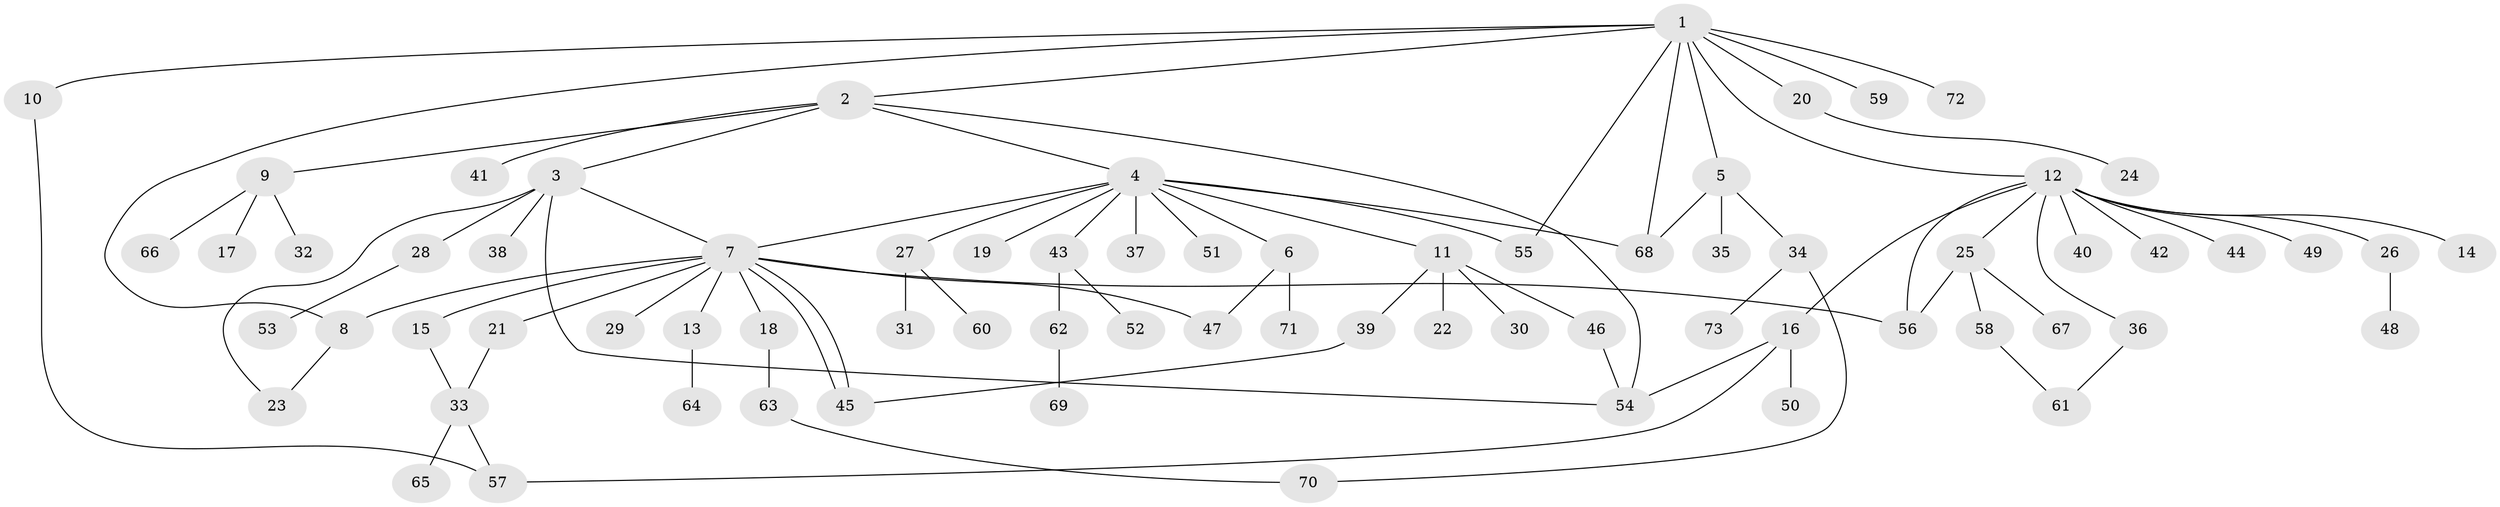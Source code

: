 // Generated by graph-tools (version 1.1) at 2025/49/03/09/25 03:49:54]
// undirected, 73 vertices, 91 edges
graph export_dot {
graph [start="1"]
  node [color=gray90,style=filled];
  1;
  2;
  3;
  4;
  5;
  6;
  7;
  8;
  9;
  10;
  11;
  12;
  13;
  14;
  15;
  16;
  17;
  18;
  19;
  20;
  21;
  22;
  23;
  24;
  25;
  26;
  27;
  28;
  29;
  30;
  31;
  32;
  33;
  34;
  35;
  36;
  37;
  38;
  39;
  40;
  41;
  42;
  43;
  44;
  45;
  46;
  47;
  48;
  49;
  50;
  51;
  52;
  53;
  54;
  55;
  56;
  57;
  58;
  59;
  60;
  61;
  62;
  63;
  64;
  65;
  66;
  67;
  68;
  69;
  70;
  71;
  72;
  73;
  1 -- 2;
  1 -- 5;
  1 -- 8;
  1 -- 10;
  1 -- 12;
  1 -- 20;
  1 -- 55;
  1 -- 59;
  1 -- 68;
  1 -- 72;
  2 -- 3;
  2 -- 4;
  2 -- 9;
  2 -- 41;
  2 -- 54;
  3 -- 7;
  3 -- 23;
  3 -- 28;
  3 -- 38;
  3 -- 54;
  4 -- 6;
  4 -- 7;
  4 -- 11;
  4 -- 19;
  4 -- 27;
  4 -- 37;
  4 -- 43;
  4 -- 51;
  4 -- 55;
  4 -- 68;
  5 -- 34;
  5 -- 35;
  5 -- 68;
  6 -- 47;
  6 -- 71;
  7 -- 8;
  7 -- 13;
  7 -- 15;
  7 -- 18;
  7 -- 21;
  7 -- 29;
  7 -- 45;
  7 -- 45;
  7 -- 47;
  7 -- 56;
  8 -- 23;
  9 -- 17;
  9 -- 32;
  9 -- 66;
  10 -- 57;
  11 -- 22;
  11 -- 30;
  11 -- 39;
  11 -- 46;
  12 -- 14;
  12 -- 16;
  12 -- 25;
  12 -- 26;
  12 -- 36;
  12 -- 40;
  12 -- 42;
  12 -- 44;
  12 -- 49;
  12 -- 56;
  13 -- 64;
  15 -- 33;
  16 -- 50;
  16 -- 54;
  16 -- 57;
  18 -- 63;
  20 -- 24;
  21 -- 33;
  25 -- 56;
  25 -- 58;
  25 -- 67;
  26 -- 48;
  27 -- 31;
  27 -- 60;
  28 -- 53;
  33 -- 57;
  33 -- 65;
  34 -- 70;
  34 -- 73;
  36 -- 61;
  39 -- 45;
  43 -- 52;
  43 -- 62;
  46 -- 54;
  58 -- 61;
  62 -- 69;
  63 -- 70;
}
